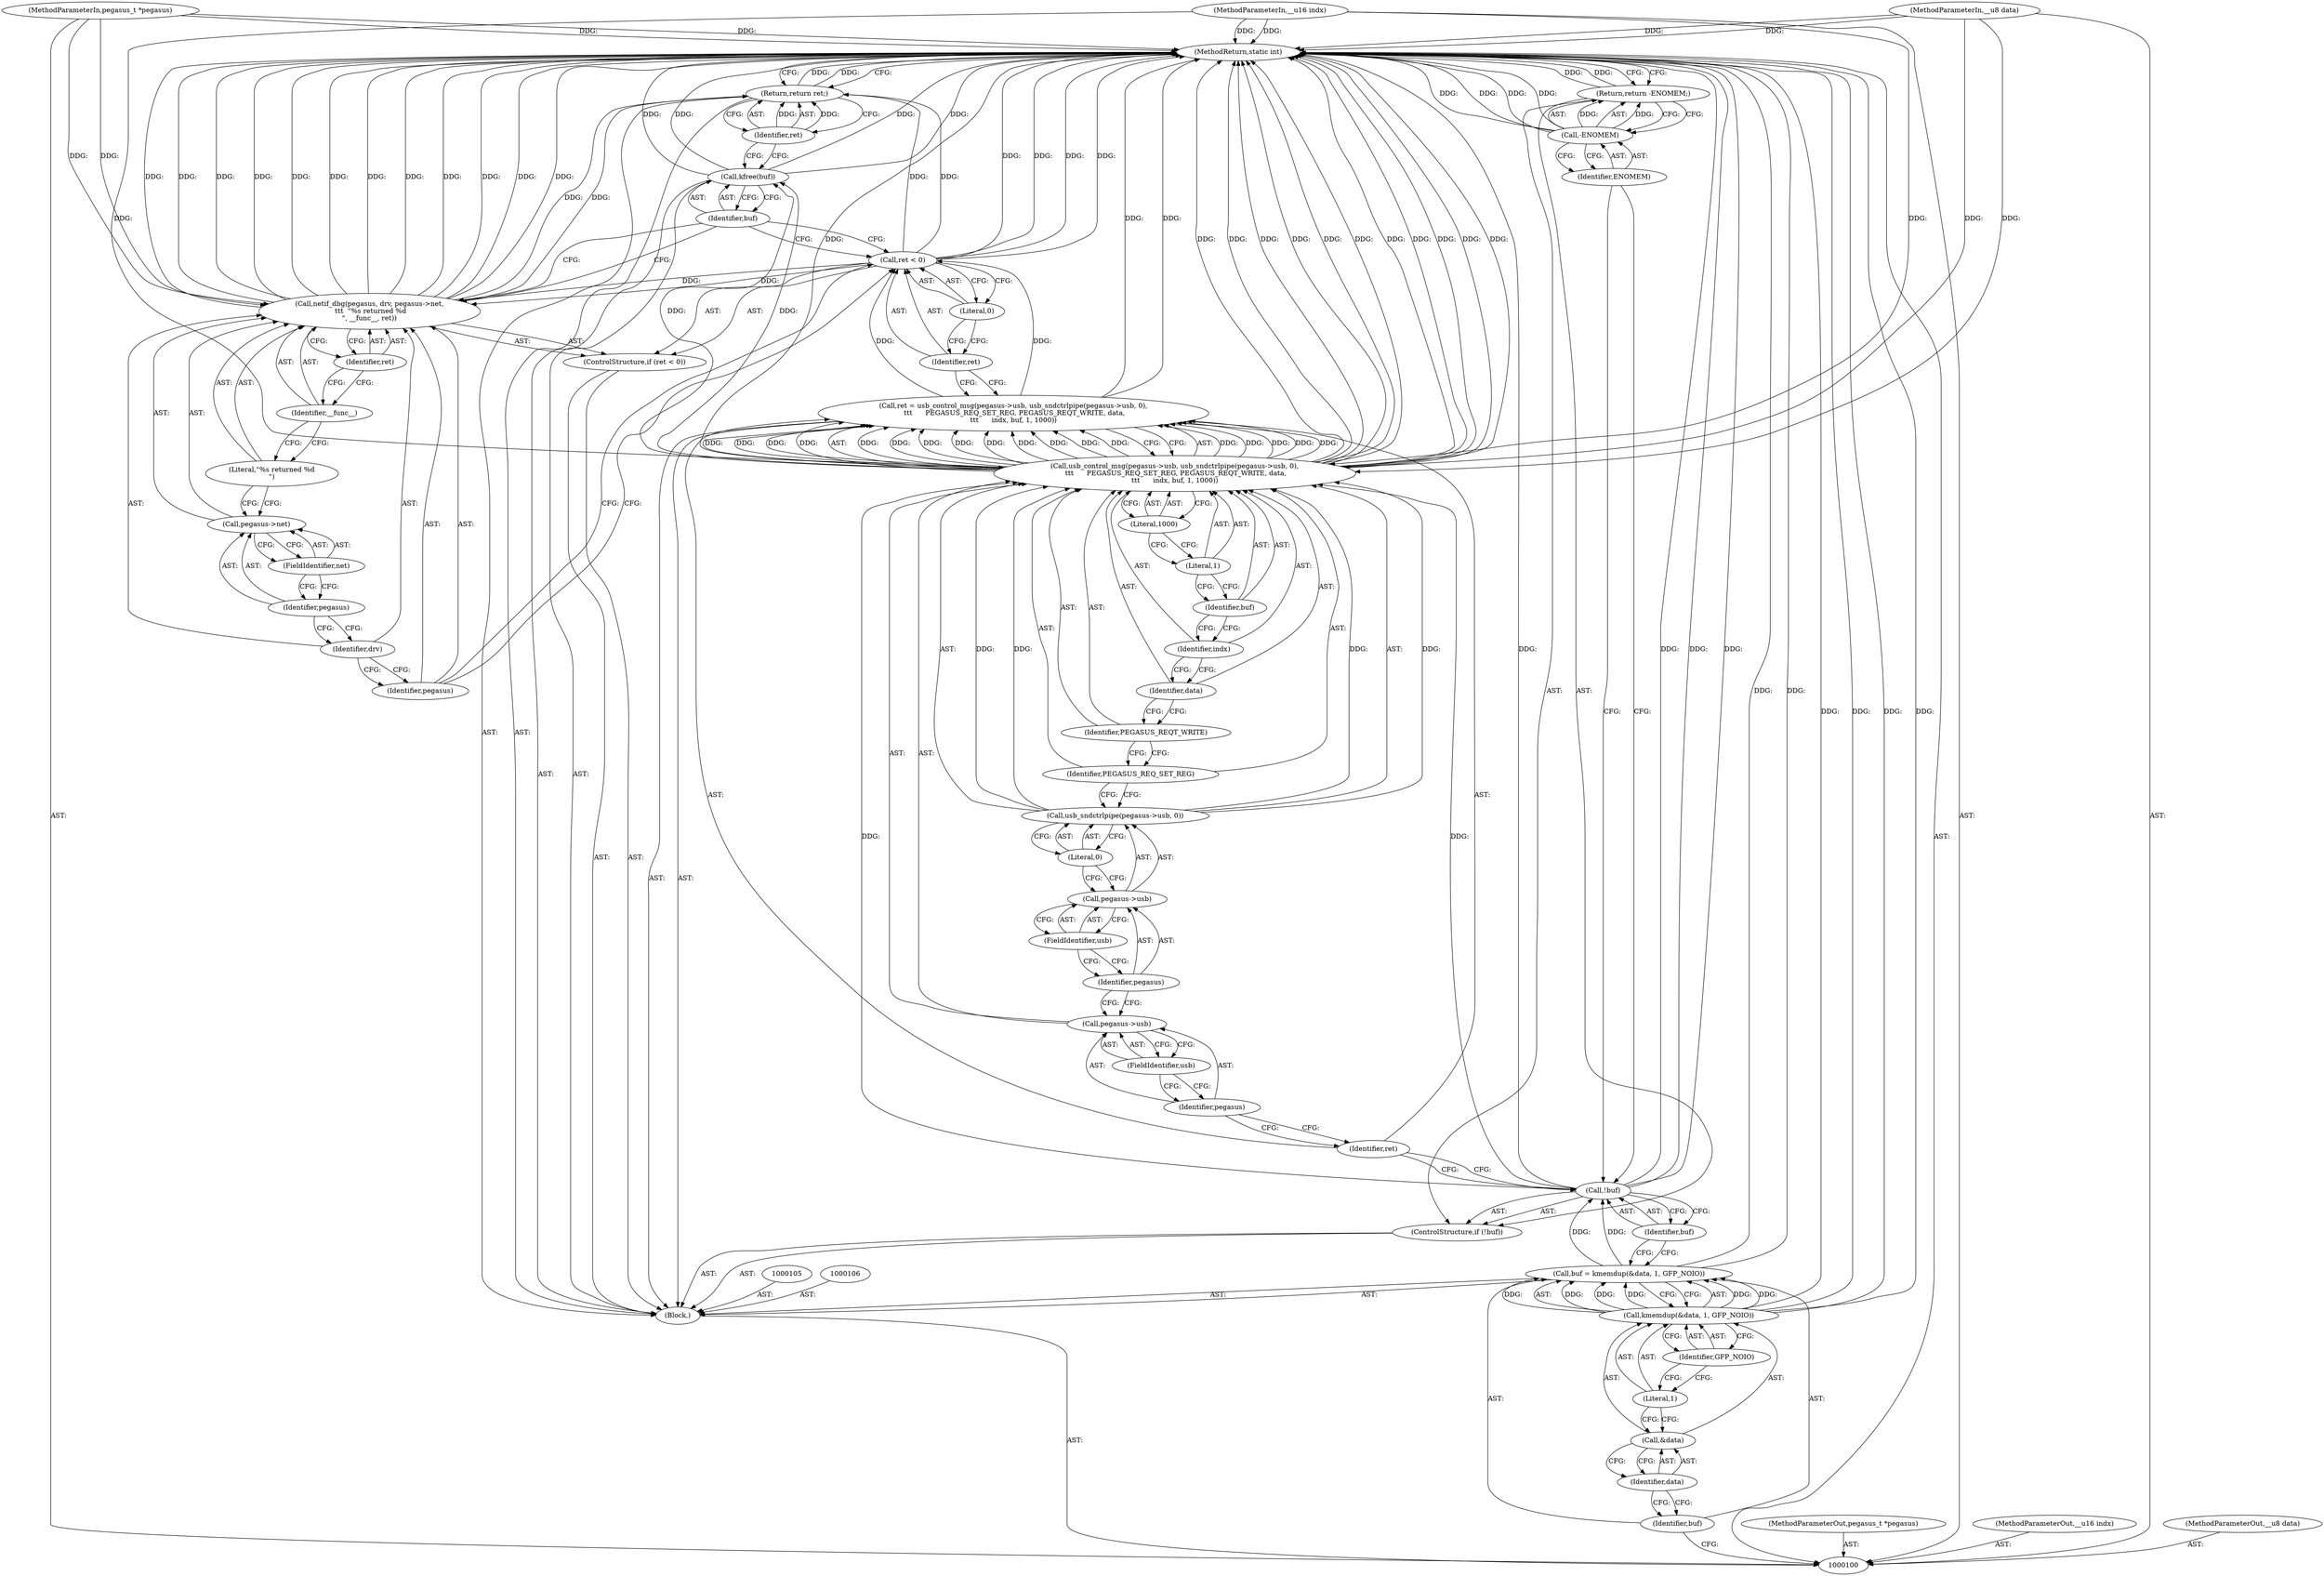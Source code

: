 digraph "0_linux_5593523f968bc86d42a035c6df47d5e0979b5ace_0" {
"1000155" [label="(MethodReturn,static int)"];
"1000101" [label="(MethodParameterIn,pegasus_t *pegasus)"];
"1000229" [label="(MethodParameterOut,pegasus_t *pegasus)"];
"1000102" [label="(MethodParameterIn,__u16 indx)"];
"1000230" [label="(MethodParameterOut,__u16 indx)"];
"1000103" [label="(MethodParameterIn,__u8 data)"];
"1000231" [label="(MethodParameterOut,__u8 data)"];
"1000120" [label="(Call,ret = usb_control_msg(pegasus->usb, usb_sndctrlpipe(pegasus->usb, 0),\n \t\t\t      PEGASUS_REQ_SET_REG, PEGASUS_REQT_WRITE, data,\n\t\t\t      indx, buf, 1, 1000))"];
"1000121" [label="(Identifier,ret)"];
"1000123" [label="(Call,pegasus->usb)"];
"1000124" [label="(Identifier,pegasus)"];
"1000125" [label="(FieldIdentifier,usb)"];
"1000126" [label="(Call,usb_sndctrlpipe(pegasus->usb, 0))"];
"1000127" [label="(Call,pegasus->usb)"];
"1000128" [label="(Identifier,pegasus)"];
"1000129" [label="(FieldIdentifier,usb)"];
"1000130" [label="(Literal,0)"];
"1000122" [label="(Call,usb_control_msg(pegasus->usb, usb_sndctrlpipe(pegasus->usb, 0),\n \t\t\t      PEGASUS_REQ_SET_REG, PEGASUS_REQT_WRITE, data,\n\t\t\t      indx, buf, 1, 1000))"];
"1000131" [label="(Identifier,PEGASUS_REQ_SET_REG)"];
"1000132" [label="(Identifier,PEGASUS_REQT_WRITE)"];
"1000133" [label="(Identifier,data)"];
"1000135" [label="(Identifier,buf)"];
"1000136" [label="(Literal,1)"];
"1000137" [label="(Literal,1000)"];
"1000134" [label="(Identifier,indx)"];
"1000141" [label="(Literal,0)"];
"1000138" [label="(ControlStructure,if (ret < 0))"];
"1000139" [label="(Call,ret < 0)"];
"1000140" [label="(Identifier,ret)"];
"1000143" [label="(Identifier,pegasus)"];
"1000144" [label="(Identifier,drv)"];
"1000145" [label="(Call,pegasus->net)"];
"1000146" [label="(Identifier,pegasus)"];
"1000142" [label="(Call,netif_dbg(pegasus, drv, pegasus->net,\n \t\t\t  \"%s returned %d\n\", __func__, ret))"];
"1000147" [label="(FieldIdentifier,net)"];
"1000149" [label="(Identifier,__func__)"];
"1000150" [label="(Identifier,ret)"];
"1000148" [label="(Literal,\"%s returned %d\n\")"];
"1000151" [label="(Call,kfree(buf))"];
"1000152" [label="(Identifier,buf)"];
"1000153" [label="(Return,return ret;)"];
"1000154" [label="(Identifier,ret)"];
"1000104" [label="(Block,)"];
"1000107" [label="(Call,buf = kmemdup(&data, 1, GFP_NOIO))"];
"1000108" [label="(Identifier,buf)"];
"1000110" [label="(Call,&data)"];
"1000111" [label="(Identifier,data)"];
"1000112" [label="(Literal,1)"];
"1000113" [label="(Identifier,GFP_NOIO)"];
"1000109" [label="(Call,kmemdup(&data, 1, GFP_NOIO))"];
"1000114" [label="(ControlStructure,if (!buf))"];
"1000115" [label="(Call,!buf)"];
"1000116" [label="(Identifier,buf)"];
"1000119" [label="(Identifier,ENOMEM)"];
"1000117" [label="(Return,return -ENOMEM;)"];
"1000118" [label="(Call,-ENOMEM)"];
"1000155" -> "1000100"  [label="AST: "];
"1000155" -> "1000117"  [label="CFG: "];
"1000155" -> "1000153"  [label="CFG: "];
"1000117" -> "1000155"  [label="DDG: "];
"1000153" -> "1000155"  [label="DDG: "];
"1000122" -> "1000155"  [label="DDG: "];
"1000122" -> "1000155"  [label="DDG: "];
"1000122" -> "1000155"  [label="DDG: "];
"1000122" -> "1000155"  [label="DDG: "];
"1000122" -> "1000155"  [label="DDG: "];
"1000122" -> "1000155"  [label="DDG: "];
"1000142" -> "1000155"  [label="DDG: "];
"1000142" -> "1000155"  [label="DDG: "];
"1000142" -> "1000155"  [label="DDG: "];
"1000142" -> "1000155"  [label="DDG: "];
"1000142" -> "1000155"  [label="DDG: "];
"1000142" -> "1000155"  [label="DDG: "];
"1000115" -> "1000155"  [label="DDG: "];
"1000115" -> "1000155"  [label="DDG: "];
"1000118" -> "1000155"  [label="DDG: "];
"1000118" -> "1000155"  [label="DDG: "];
"1000107" -> "1000155"  [label="DDG: "];
"1000151" -> "1000155"  [label="DDG: "];
"1000151" -> "1000155"  [label="DDG: "];
"1000139" -> "1000155"  [label="DDG: "];
"1000139" -> "1000155"  [label="DDG: "];
"1000103" -> "1000155"  [label="DDG: "];
"1000102" -> "1000155"  [label="DDG: "];
"1000109" -> "1000155"  [label="DDG: "];
"1000109" -> "1000155"  [label="DDG: "];
"1000101" -> "1000155"  [label="DDG: "];
"1000120" -> "1000155"  [label="DDG: "];
"1000101" -> "1000100"  [label="AST: "];
"1000101" -> "1000155"  [label="DDG: "];
"1000101" -> "1000142"  [label="DDG: "];
"1000229" -> "1000100"  [label="AST: "];
"1000102" -> "1000100"  [label="AST: "];
"1000102" -> "1000155"  [label="DDG: "];
"1000102" -> "1000122"  [label="DDG: "];
"1000230" -> "1000100"  [label="AST: "];
"1000103" -> "1000100"  [label="AST: "];
"1000103" -> "1000155"  [label="DDG: "];
"1000103" -> "1000122"  [label="DDG: "];
"1000231" -> "1000100"  [label="AST: "];
"1000120" -> "1000104"  [label="AST: "];
"1000120" -> "1000122"  [label="CFG: "];
"1000121" -> "1000120"  [label="AST: "];
"1000122" -> "1000120"  [label="AST: "];
"1000140" -> "1000120"  [label="CFG: "];
"1000120" -> "1000155"  [label="DDG: "];
"1000122" -> "1000120"  [label="DDG: "];
"1000122" -> "1000120"  [label="DDG: "];
"1000122" -> "1000120"  [label="DDG: "];
"1000122" -> "1000120"  [label="DDG: "];
"1000122" -> "1000120"  [label="DDG: "];
"1000122" -> "1000120"  [label="DDG: "];
"1000122" -> "1000120"  [label="DDG: "];
"1000122" -> "1000120"  [label="DDG: "];
"1000122" -> "1000120"  [label="DDG: "];
"1000120" -> "1000139"  [label="DDG: "];
"1000121" -> "1000120"  [label="AST: "];
"1000121" -> "1000115"  [label="CFG: "];
"1000124" -> "1000121"  [label="CFG: "];
"1000123" -> "1000122"  [label="AST: "];
"1000123" -> "1000125"  [label="CFG: "];
"1000124" -> "1000123"  [label="AST: "];
"1000125" -> "1000123"  [label="AST: "];
"1000128" -> "1000123"  [label="CFG: "];
"1000124" -> "1000123"  [label="AST: "];
"1000124" -> "1000121"  [label="CFG: "];
"1000125" -> "1000124"  [label="CFG: "];
"1000125" -> "1000123"  [label="AST: "];
"1000125" -> "1000124"  [label="CFG: "];
"1000123" -> "1000125"  [label="CFG: "];
"1000126" -> "1000122"  [label="AST: "];
"1000126" -> "1000130"  [label="CFG: "];
"1000127" -> "1000126"  [label="AST: "];
"1000130" -> "1000126"  [label="AST: "];
"1000131" -> "1000126"  [label="CFG: "];
"1000126" -> "1000122"  [label="DDG: "];
"1000126" -> "1000122"  [label="DDG: "];
"1000127" -> "1000126"  [label="AST: "];
"1000127" -> "1000129"  [label="CFG: "];
"1000128" -> "1000127"  [label="AST: "];
"1000129" -> "1000127"  [label="AST: "];
"1000130" -> "1000127"  [label="CFG: "];
"1000128" -> "1000127"  [label="AST: "];
"1000128" -> "1000123"  [label="CFG: "];
"1000129" -> "1000128"  [label="CFG: "];
"1000129" -> "1000127"  [label="AST: "];
"1000129" -> "1000128"  [label="CFG: "];
"1000127" -> "1000129"  [label="CFG: "];
"1000130" -> "1000126"  [label="AST: "];
"1000130" -> "1000127"  [label="CFG: "];
"1000126" -> "1000130"  [label="CFG: "];
"1000122" -> "1000120"  [label="AST: "];
"1000122" -> "1000137"  [label="CFG: "];
"1000123" -> "1000122"  [label="AST: "];
"1000126" -> "1000122"  [label="AST: "];
"1000131" -> "1000122"  [label="AST: "];
"1000132" -> "1000122"  [label="AST: "];
"1000133" -> "1000122"  [label="AST: "];
"1000134" -> "1000122"  [label="AST: "];
"1000135" -> "1000122"  [label="AST: "];
"1000136" -> "1000122"  [label="AST: "];
"1000137" -> "1000122"  [label="AST: "];
"1000120" -> "1000122"  [label="CFG: "];
"1000122" -> "1000155"  [label="DDG: "];
"1000122" -> "1000155"  [label="DDG: "];
"1000122" -> "1000155"  [label="DDG: "];
"1000122" -> "1000155"  [label="DDG: "];
"1000122" -> "1000155"  [label="DDG: "];
"1000122" -> "1000155"  [label="DDG: "];
"1000122" -> "1000120"  [label="DDG: "];
"1000122" -> "1000120"  [label="DDG: "];
"1000122" -> "1000120"  [label="DDG: "];
"1000122" -> "1000120"  [label="DDG: "];
"1000122" -> "1000120"  [label="DDG: "];
"1000122" -> "1000120"  [label="DDG: "];
"1000122" -> "1000120"  [label="DDG: "];
"1000122" -> "1000120"  [label="DDG: "];
"1000122" -> "1000120"  [label="DDG: "];
"1000126" -> "1000122"  [label="DDG: "];
"1000126" -> "1000122"  [label="DDG: "];
"1000103" -> "1000122"  [label="DDG: "];
"1000102" -> "1000122"  [label="DDG: "];
"1000115" -> "1000122"  [label="DDG: "];
"1000122" -> "1000151"  [label="DDG: "];
"1000131" -> "1000122"  [label="AST: "];
"1000131" -> "1000126"  [label="CFG: "];
"1000132" -> "1000131"  [label="CFG: "];
"1000132" -> "1000122"  [label="AST: "];
"1000132" -> "1000131"  [label="CFG: "];
"1000133" -> "1000132"  [label="CFG: "];
"1000133" -> "1000122"  [label="AST: "];
"1000133" -> "1000132"  [label="CFG: "];
"1000134" -> "1000133"  [label="CFG: "];
"1000135" -> "1000122"  [label="AST: "];
"1000135" -> "1000134"  [label="CFG: "];
"1000136" -> "1000135"  [label="CFG: "];
"1000136" -> "1000122"  [label="AST: "];
"1000136" -> "1000135"  [label="CFG: "];
"1000137" -> "1000136"  [label="CFG: "];
"1000137" -> "1000122"  [label="AST: "];
"1000137" -> "1000136"  [label="CFG: "];
"1000122" -> "1000137"  [label="CFG: "];
"1000134" -> "1000122"  [label="AST: "];
"1000134" -> "1000133"  [label="CFG: "];
"1000135" -> "1000134"  [label="CFG: "];
"1000141" -> "1000139"  [label="AST: "];
"1000141" -> "1000140"  [label="CFG: "];
"1000139" -> "1000141"  [label="CFG: "];
"1000138" -> "1000104"  [label="AST: "];
"1000139" -> "1000138"  [label="AST: "];
"1000142" -> "1000138"  [label="AST: "];
"1000139" -> "1000138"  [label="AST: "];
"1000139" -> "1000141"  [label="CFG: "];
"1000140" -> "1000139"  [label="AST: "];
"1000141" -> "1000139"  [label="AST: "];
"1000143" -> "1000139"  [label="CFG: "];
"1000152" -> "1000139"  [label="CFG: "];
"1000139" -> "1000155"  [label="DDG: "];
"1000139" -> "1000155"  [label="DDG: "];
"1000120" -> "1000139"  [label="DDG: "];
"1000139" -> "1000142"  [label="DDG: "];
"1000139" -> "1000153"  [label="DDG: "];
"1000140" -> "1000139"  [label="AST: "];
"1000140" -> "1000120"  [label="CFG: "];
"1000141" -> "1000140"  [label="CFG: "];
"1000143" -> "1000142"  [label="AST: "];
"1000143" -> "1000139"  [label="CFG: "];
"1000144" -> "1000143"  [label="CFG: "];
"1000144" -> "1000142"  [label="AST: "];
"1000144" -> "1000143"  [label="CFG: "];
"1000146" -> "1000144"  [label="CFG: "];
"1000145" -> "1000142"  [label="AST: "];
"1000145" -> "1000147"  [label="CFG: "];
"1000146" -> "1000145"  [label="AST: "];
"1000147" -> "1000145"  [label="AST: "];
"1000148" -> "1000145"  [label="CFG: "];
"1000146" -> "1000145"  [label="AST: "];
"1000146" -> "1000144"  [label="CFG: "];
"1000147" -> "1000146"  [label="CFG: "];
"1000142" -> "1000138"  [label="AST: "];
"1000142" -> "1000150"  [label="CFG: "];
"1000143" -> "1000142"  [label="AST: "];
"1000144" -> "1000142"  [label="AST: "];
"1000145" -> "1000142"  [label="AST: "];
"1000148" -> "1000142"  [label="AST: "];
"1000149" -> "1000142"  [label="AST: "];
"1000150" -> "1000142"  [label="AST: "];
"1000152" -> "1000142"  [label="CFG: "];
"1000142" -> "1000155"  [label="DDG: "];
"1000142" -> "1000155"  [label="DDG: "];
"1000142" -> "1000155"  [label="DDG: "];
"1000142" -> "1000155"  [label="DDG: "];
"1000142" -> "1000155"  [label="DDG: "];
"1000142" -> "1000155"  [label="DDG: "];
"1000101" -> "1000142"  [label="DDG: "];
"1000139" -> "1000142"  [label="DDG: "];
"1000142" -> "1000153"  [label="DDG: "];
"1000147" -> "1000145"  [label="AST: "];
"1000147" -> "1000146"  [label="CFG: "];
"1000145" -> "1000147"  [label="CFG: "];
"1000149" -> "1000142"  [label="AST: "];
"1000149" -> "1000148"  [label="CFG: "];
"1000150" -> "1000149"  [label="CFG: "];
"1000150" -> "1000142"  [label="AST: "];
"1000150" -> "1000149"  [label="CFG: "];
"1000142" -> "1000150"  [label="CFG: "];
"1000148" -> "1000142"  [label="AST: "];
"1000148" -> "1000145"  [label="CFG: "];
"1000149" -> "1000148"  [label="CFG: "];
"1000151" -> "1000104"  [label="AST: "];
"1000151" -> "1000152"  [label="CFG: "];
"1000152" -> "1000151"  [label="AST: "];
"1000154" -> "1000151"  [label="CFG: "];
"1000151" -> "1000155"  [label="DDG: "];
"1000151" -> "1000155"  [label="DDG: "];
"1000122" -> "1000151"  [label="DDG: "];
"1000152" -> "1000151"  [label="AST: "];
"1000152" -> "1000142"  [label="CFG: "];
"1000152" -> "1000139"  [label="CFG: "];
"1000151" -> "1000152"  [label="CFG: "];
"1000153" -> "1000104"  [label="AST: "];
"1000153" -> "1000154"  [label="CFG: "];
"1000154" -> "1000153"  [label="AST: "];
"1000155" -> "1000153"  [label="CFG: "];
"1000153" -> "1000155"  [label="DDG: "];
"1000154" -> "1000153"  [label="DDG: "];
"1000139" -> "1000153"  [label="DDG: "];
"1000142" -> "1000153"  [label="DDG: "];
"1000154" -> "1000153"  [label="AST: "];
"1000154" -> "1000151"  [label="CFG: "];
"1000153" -> "1000154"  [label="CFG: "];
"1000154" -> "1000153"  [label="DDG: "];
"1000104" -> "1000100"  [label="AST: "];
"1000105" -> "1000104"  [label="AST: "];
"1000106" -> "1000104"  [label="AST: "];
"1000107" -> "1000104"  [label="AST: "];
"1000114" -> "1000104"  [label="AST: "];
"1000120" -> "1000104"  [label="AST: "];
"1000138" -> "1000104"  [label="AST: "];
"1000151" -> "1000104"  [label="AST: "];
"1000153" -> "1000104"  [label="AST: "];
"1000107" -> "1000104"  [label="AST: "];
"1000107" -> "1000109"  [label="CFG: "];
"1000108" -> "1000107"  [label="AST: "];
"1000109" -> "1000107"  [label="AST: "];
"1000116" -> "1000107"  [label="CFG: "];
"1000107" -> "1000155"  [label="DDG: "];
"1000109" -> "1000107"  [label="DDG: "];
"1000109" -> "1000107"  [label="DDG: "];
"1000109" -> "1000107"  [label="DDG: "];
"1000107" -> "1000115"  [label="DDG: "];
"1000108" -> "1000107"  [label="AST: "];
"1000108" -> "1000100"  [label="CFG: "];
"1000111" -> "1000108"  [label="CFG: "];
"1000110" -> "1000109"  [label="AST: "];
"1000110" -> "1000111"  [label="CFG: "];
"1000111" -> "1000110"  [label="AST: "];
"1000112" -> "1000110"  [label="CFG: "];
"1000111" -> "1000110"  [label="AST: "];
"1000111" -> "1000108"  [label="CFG: "];
"1000110" -> "1000111"  [label="CFG: "];
"1000112" -> "1000109"  [label="AST: "];
"1000112" -> "1000110"  [label="CFG: "];
"1000113" -> "1000112"  [label="CFG: "];
"1000113" -> "1000109"  [label="AST: "];
"1000113" -> "1000112"  [label="CFG: "];
"1000109" -> "1000113"  [label="CFG: "];
"1000109" -> "1000107"  [label="AST: "];
"1000109" -> "1000113"  [label="CFG: "];
"1000110" -> "1000109"  [label="AST: "];
"1000112" -> "1000109"  [label="AST: "];
"1000113" -> "1000109"  [label="AST: "];
"1000107" -> "1000109"  [label="CFG: "];
"1000109" -> "1000155"  [label="DDG: "];
"1000109" -> "1000155"  [label="DDG: "];
"1000109" -> "1000107"  [label="DDG: "];
"1000109" -> "1000107"  [label="DDG: "];
"1000109" -> "1000107"  [label="DDG: "];
"1000114" -> "1000104"  [label="AST: "];
"1000115" -> "1000114"  [label="AST: "];
"1000117" -> "1000114"  [label="AST: "];
"1000115" -> "1000114"  [label="AST: "];
"1000115" -> "1000116"  [label="CFG: "];
"1000116" -> "1000115"  [label="AST: "];
"1000119" -> "1000115"  [label="CFG: "];
"1000121" -> "1000115"  [label="CFG: "];
"1000115" -> "1000155"  [label="DDG: "];
"1000115" -> "1000155"  [label="DDG: "];
"1000107" -> "1000115"  [label="DDG: "];
"1000115" -> "1000122"  [label="DDG: "];
"1000116" -> "1000115"  [label="AST: "];
"1000116" -> "1000107"  [label="CFG: "];
"1000115" -> "1000116"  [label="CFG: "];
"1000119" -> "1000118"  [label="AST: "];
"1000119" -> "1000115"  [label="CFG: "];
"1000118" -> "1000119"  [label="CFG: "];
"1000117" -> "1000114"  [label="AST: "];
"1000117" -> "1000118"  [label="CFG: "];
"1000118" -> "1000117"  [label="AST: "];
"1000155" -> "1000117"  [label="CFG: "];
"1000117" -> "1000155"  [label="DDG: "];
"1000118" -> "1000117"  [label="DDG: "];
"1000118" -> "1000117"  [label="AST: "];
"1000118" -> "1000119"  [label="CFG: "];
"1000119" -> "1000118"  [label="AST: "];
"1000117" -> "1000118"  [label="CFG: "];
"1000118" -> "1000155"  [label="DDG: "];
"1000118" -> "1000155"  [label="DDG: "];
"1000118" -> "1000117"  [label="DDG: "];
}
